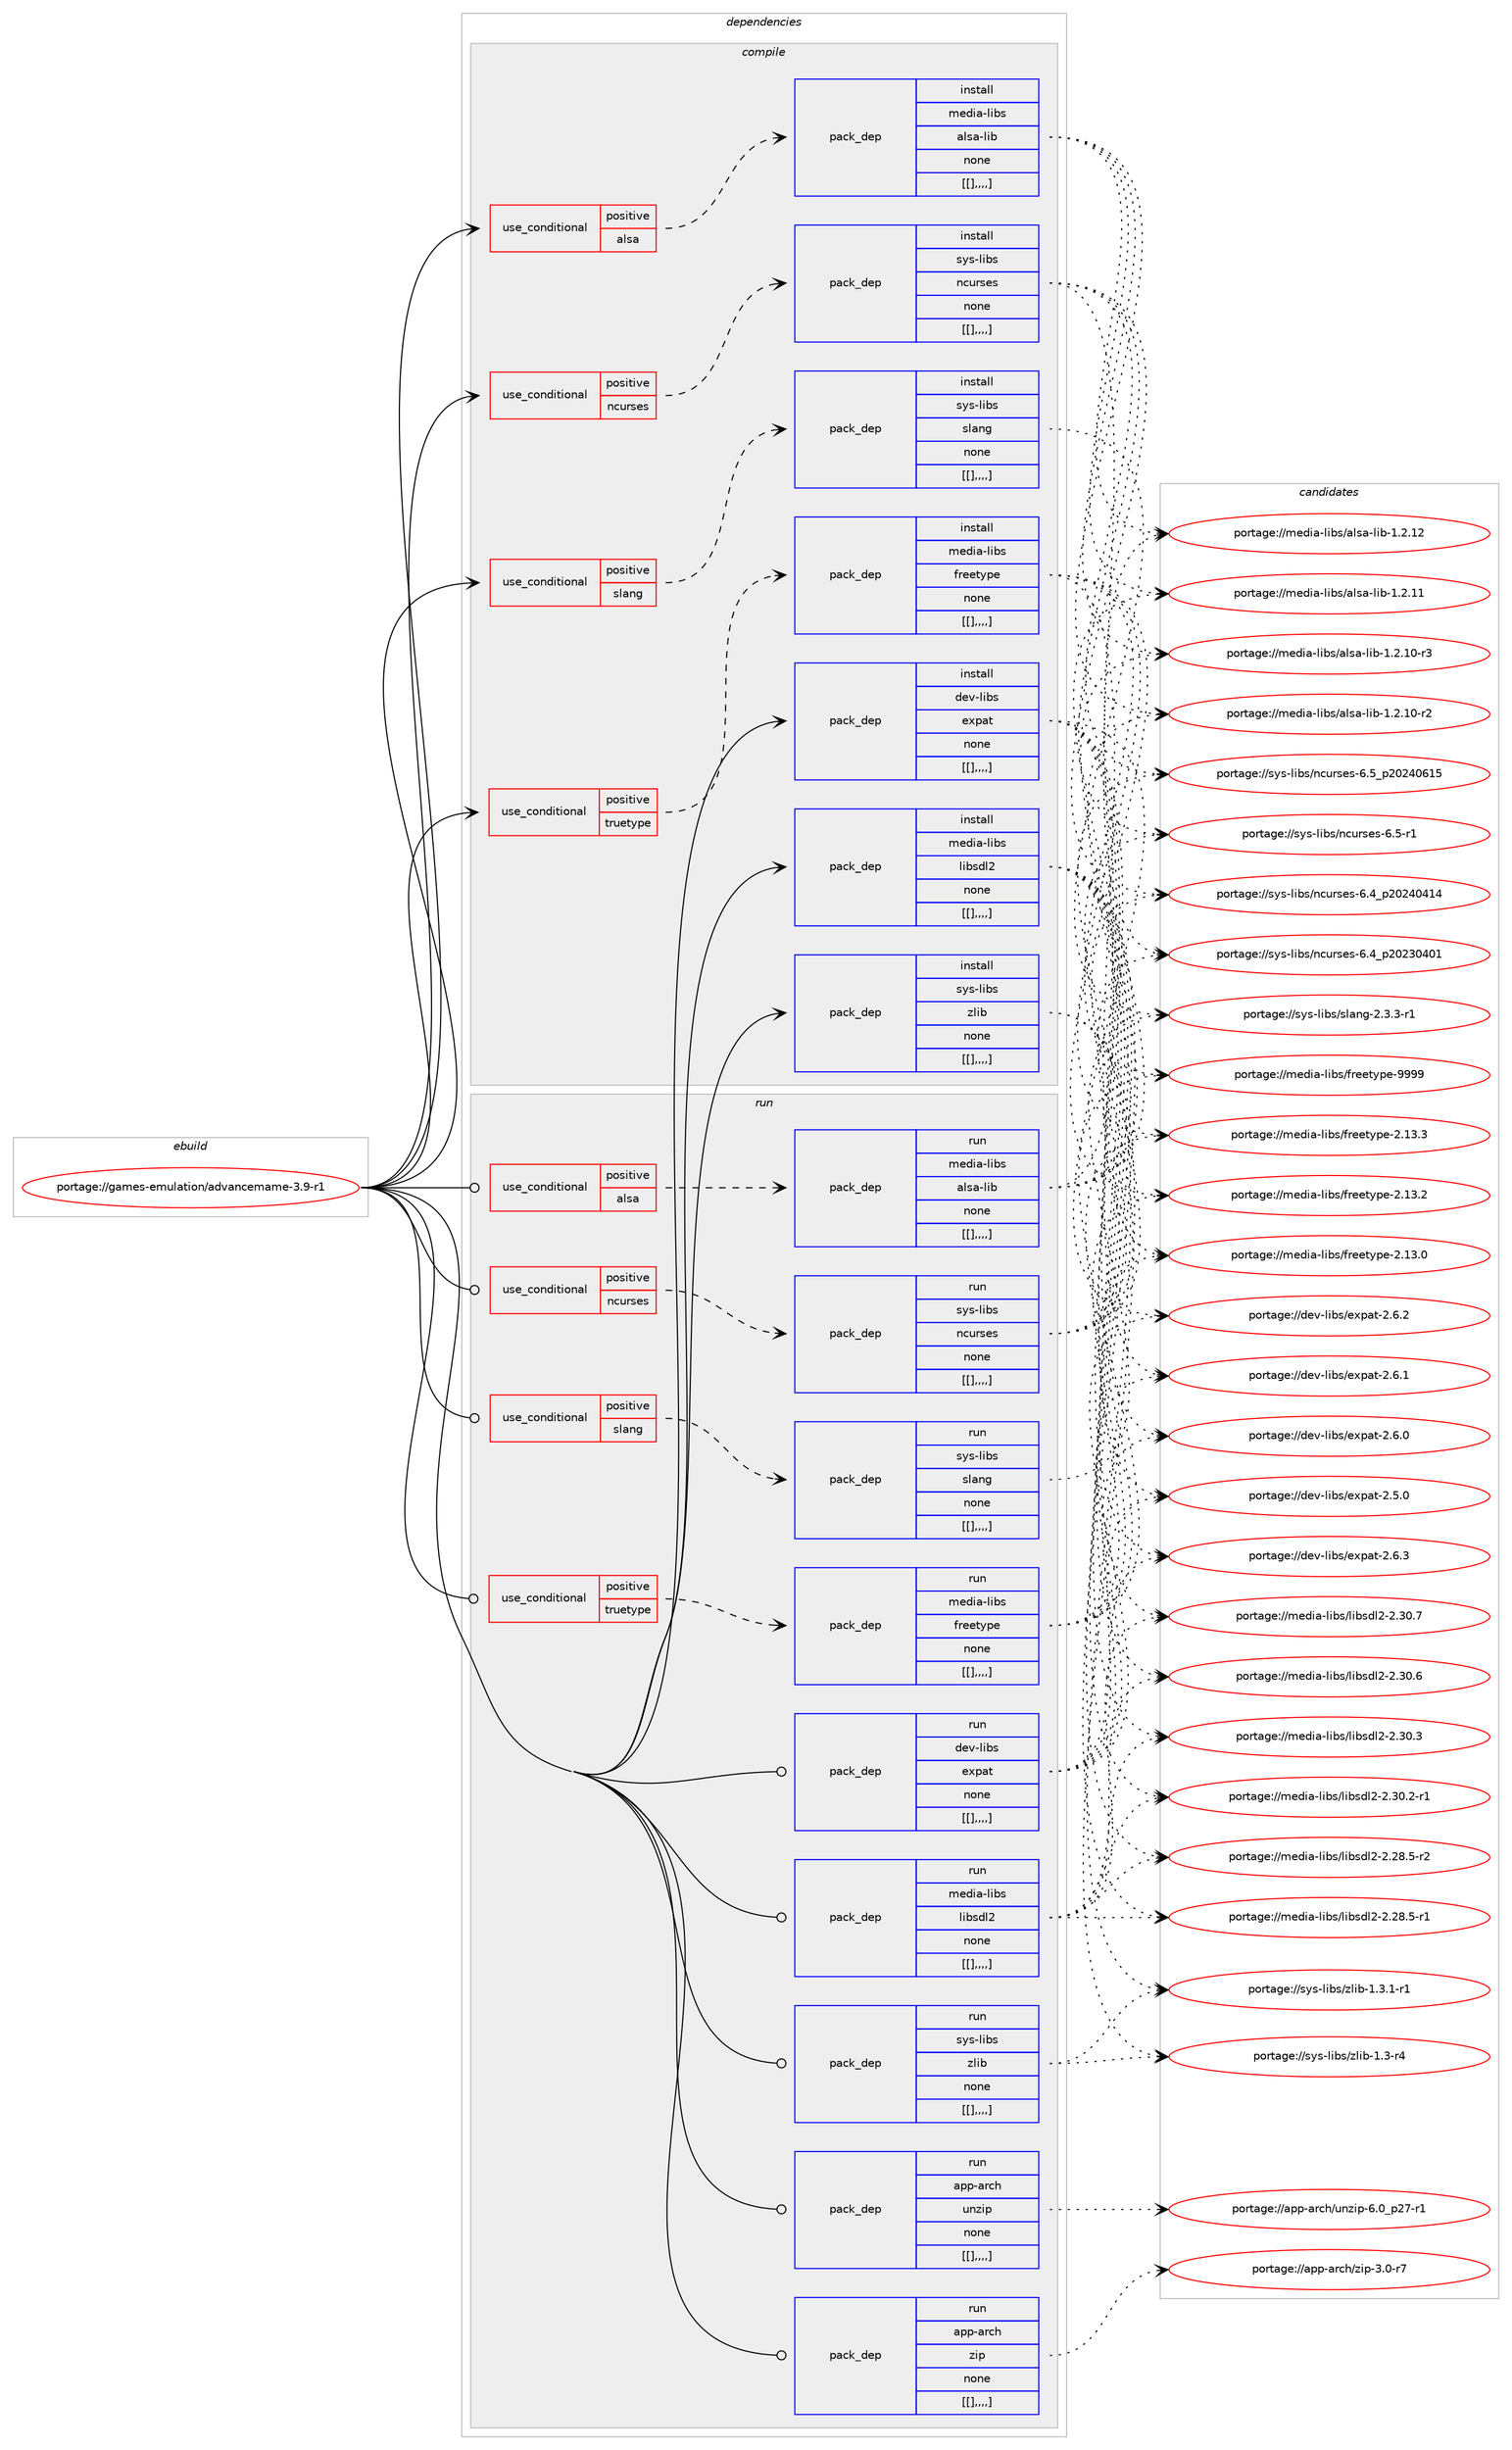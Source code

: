 digraph prolog {

# *************
# Graph options
# *************

newrank=true;
concentrate=true;
compound=true;
graph [rankdir=LR,fontname=Helvetica,fontsize=10,ranksep=1.5];#, ranksep=2.5, nodesep=0.2];
edge  [arrowhead=vee];
node  [fontname=Helvetica,fontsize=10];

# **********
# The ebuild
# **********

subgraph cluster_leftcol {
color=gray;
label=<<i>ebuild</i>>;
id [label="portage://games-emulation/advancemame-3.9-r1", color=red, width=4, href="../games-emulation/advancemame-3.9-r1.svg"];
}

# ****************
# The dependencies
# ****************

subgraph cluster_midcol {
color=gray;
label=<<i>dependencies</i>>;
subgraph cluster_compile {
fillcolor="#eeeeee";
style=filled;
label=<<i>compile</i>>;
subgraph cond65573 {
dependency231082 [label=<<TABLE BORDER="0" CELLBORDER="1" CELLSPACING="0" CELLPADDING="4"><TR><TD ROWSPAN="3" CELLPADDING="10">use_conditional</TD></TR><TR><TD>positive</TD></TR><TR><TD>alsa</TD></TR></TABLE>>, shape=none, color=red];
subgraph pack164024 {
dependency231083 [label=<<TABLE BORDER="0" CELLBORDER="1" CELLSPACING="0" CELLPADDING="4" WIDTH="220"><TR><TD ROWSPAN="6" CELLPADDING="30">pack_dep</TD></TR><TR><TD WIDTH="110">install</TD></TR><TR><TD>media-libs</TD></TR><TR><TD>alsa-lib</TD></TR><TR><TD>none</TD></TR><TR><TD>[[],,,,]</TD></TR></TABLE>>, shape=none, color=blue];
}
dependency231082:e -> dependency231083:w [weight=20,style="dashed",arrowhead="vee"];
}
id:e -> dependency231082:w [weight=20,style="solid",arrowhead="vee"];
subgraph cond65574 {
dependency231084 [label=<<TABLE BORDER="0" CELLBORDER="1" CELLSPACING="0" CELLPADDING="4"><TR><TD ROWSPAN="3" CELLPADDING="10">use_conditional</TD></TR><TR><TD>positive</TD></TR><TR><TD>ncurses</TD></TR></TABLE>>, shape=none, color=red];
subgraph pack164025 {
dependency231085 [label=<<TABLE BORDER="0" CELLBORDER="1" CELLSPACING="0" CELLPADDING="4" WIDTH="220"><TR><TD ROWSPAN="6" CELLPADDING="30">pack_dep</TD></TR><TR><TD WIDTH="110">install</TD></TR><TR><TD>sys-libs</TD></TR><TR><TD>ncurses</TD></TR><TR><TD>none</TD></TR><TR><TD>[[],,,,]</TD></TR></TABLE>>, shape=none, color=blue];
}
dependency231084:e -> dependency231085:w [weight=20,style="dashed",arrowhead="vee"];
}
id:e -> dependency231084:w [weight=20,style="solid",arrowhead="vee"];
subgraph cond65575 {
dependency231086 [label=<<TABLE BORDER="0" CELLBORDER="1" CELLSPACING="0" CELLPADDING="4"><TR><TD ROWSPAN="3" CELLPADDING="10">use_conditional</TD></TR><TR><TD>positive</TD></TR><TR><TD>slang</TD></TR></TABLE>>, shape=none, color=red];
subgraph pack164026 {
dependency231087 [label=<<TABLE BORDER="0" CELLBORDER="1" CELLSPACING="0" CELLPADDING="4" WIDTH="220"><TR><TD ROWSPAN="6" CELLPADDING="30">pack_dep</TD></TR><TR><TD WIDTH="110">install</TD></TR><TR><TD>sys-libs</TD></TR><TR><TD>slang</TD></TR><TR><TD>none</TD></TR><TR><TD>[[],,,,]</TD></TR></TABLE>>, shape=none, color=blue];
}
dependency231086:e -> dependency231087:w [weight=20,style="dashed",arrowhead="vee"];
}
id:e -> dependency231086:w [weight=20,style="solid",arrowhead="vee"];
subgraph cond65576 {
dependency231088 [label=<<TABLE BORDER="0" CELLBORDER="1" CELLSPACING="0" CELLPADDING="4"><TR><TD ROWSPAN="3" CELLPADDING="10">use_conditional</TD></TR><TR><TD>positive</TD></TR><TR><TD>truetype</TD></TR></TABLE>>, shape=none, color=red];
subgraph pack164027 {
dependency231089 [label=<<TABLE BORDER="0" CELLBORDER="1" CELLSPACING="0" CELLPADDING="4" WIDTH="220"><TR><TD ROWSPAN="6" CELLPADDING="30">pack_dep</TD></TR><TR><TD WIDTH="110">install</TD></TR><TR><TD>media-libs</TD></TR><TR><TD>freetype</TD></TR><TR><TD>none</TD></TR><TR><TD>[[],,,,]</TD></TR></TABLE>>, shape=none, color=blue];
}
dependency231088:e -> dependency231089:w [weight=20,style="dashed",arrowhead="vee"];
}
id:e -> dependency231088:w [weight=20,style="solid",arrowhead="vee"];
subgraph pack164028 {
dependency231090 [label=<<TABLE BORDER="0" CELLBORDER="1" CELLSPACING="0" CELLPADDING="4" WIDTH="220"><TR><TD ROWSPAN="6" CELLPADDING="30">pack_dep</TD></TR><TR><TD WIDTH="110">install</TD></TR><TR><TD>dev-libs</TD></TR><TR><TD>expat</TD></TR><TR><TD>none</TD></TR><TR><TD>[[],,,,]</TD></TR></TABLE>>, shape=none, color=blue];
}
id:e -> dependency231090:w [weight=20,style="solid",arrowhead="vee"];
subgraph pack164029 {
dependency231091 [label=<<TABLE BORDER="0" CELLBORDER="1" CELLSPACING="0" CELLPADDING="4" WIDTH="220"><TR><TD ROWSPAN="6" CELLPADDING="30">pack_dep</TD></TR><TR><TD WIDTH="110">install</TD></TR><TR><TD>media-libs</TD></TR><TR><TD>libsdl2</TD></TR><TR><TD>none</TD></TR><TR><TD>[[],,,,]</TD></TR></TABLE>>, shape=none, color=blue];
}
id:e -> dependency231091:w [weight=20,style="solid",arrowhead="vee"];
subgraph pack164030 {
dependency231092 [label=<<TABLE BORDER="0" CELLBORDER="1" CELLSPACING="0" CELLPADDING="4" WIDTH="220"><TR><TD ROWSPAN="6" CELLPADDING="30">pack_dep</TD></TR><TR><TD WIDTH="110">install</TD></TR><TR><TD>sys-libs</TD></TR><TR><TD>zlib</TD></TR><TR><TD>none</TD></TR><TR><TD>[[],,,,]</TD></TR></TABLE>>, shape=none, color=blue];
}
id:e -> dependency231092:w [weight=20,style="solid",arrowhead="vee"];
}
subgraph cluster_compileandrun {
fillcolor="#eeeeee";
style=filled;
label=<<i>compile and run</i>>;
}
subgraph cluster_run {
fillcolor="#eeeeee";
style=filled;
label=<<i>run</i>>;
subgraph cond65577 {
dependency231093 [label=<<TABLE BORDER="0" CELLBORDER="1" CELLSPACING="0" CELLPADDING="4"><TR><TD ROWSPAN="3" CELLPADDING="10">use_conditional</TD></TR><TR><TD>positive</TD></TR><TR><TD>alsa</TD></TR></TABLE>>, shape=none, color=red];
subgraph pack164031 {
dependency231094 [label=<<TABLE BORDER="0" CELLBORDER="1" CELLSPACING="0" CELLPADDING="4" WIDTH="220"><TR><TD ROWSPAN="6" CELLPADDING="30">pack_dep</TD></TR><TR><TD WIDTH="110">run</TD></TR><TR><TD>media-libs</TD></TR><TR><TD>alsa-lib</TD></TR><TR><TD>none</TD></TR><TR><TD>[[],,,,]</TD></TR></TABLE>>, shape=none, color=blue];
}
dependency231093:e -> dependency231094:w [weight=20,style="dashed",arrowhead="vee"];
}
id:e -> dependency231093:w [weight=20,style="solid",arrowhead="odot"];
subgraph cond65578 {
dependency231095 [label=<<TABLE BORDER="0" CELLBORDER="1" CELLSPACING="0" CELLPADDING="4"><TR><TD ROWSPAN="3" CELLPADDING="10">use_conditional</TD></TR><TR><TD>positive</TD></TR><TR><TD>ncurses</TD></TR></TABLE>>, shape=none, color=red];
subgraph pack164032 {
dependency231096 [label=<<TABLE BORDER="0" CELLBORDER="1" CELLSPACING="0" CELLPADDING="4" WIDTH="220"><TR><TD ROWSPAN="6" CELLPADDING="30">pack_dep</TD></TR><TR><TD WIDTH="110">run</TD></TR><TR><TD>sys-libs</TD></TR><TR><TD>ncurses</TD></TR><TR><TD>none</TD></TR><TR><TD>[[],,,,]</TD></TR></TABLE>>, shape=none, color=blue];
}
dependency231095:e -> dependency231096:w [weight=20,style="dashed",arrowhead="vee"];
}
id:e -> dependency231095:w [weight=20,style="solid",arrowhead="odot"];
subgraph cond65579 {
dependency231097 [label=<<TABLE BORDER="0" CELLBORDER="1" CELLSPACING="0" CELLPADDING="4"><TR><TD ROWSPAN="3" CELLPADDING="10">use_conditional</TD></TR><TR><TD>positive</TD></TR><TR><TD>slang</TD></TR></TABLE>>, shape=none, color=red];
subgraph pack164033 {
dependency231098 [label=<<TABLE BORDER="0" CELLBORDER="1" CELLSPACING="0" CELLPADDING="4" WIDTH="220"><TR><TD ROWSPAN="6" CELLPADDING="30">pack_dep</TD></TR><TR><TD WIDTH="110">run</TD></TR><TR><TD>sys-libs</TD></TR><TR><TD>slang</TD></TR><TR><TD>none</TD></TR><TR><TD>[[],,,,]</TD></TR></TABLE>>, shape=none, color=blue];
}
dependency231097:e -> dependency231098:w [weight=20,style="dashed",arrowhead="vee"];
}
id:e -> dependency231097:w [weight=20,style="solid",arrowhead="odot"];
subgraph cond65580 {
dependency231099 [label=<<TABLE BORDER="0" CELLBORDER="1" CELLSPACING="0" CELLPADDING="4"><TR><TD ROWSPAN="3" CELLPADDING="10">use_conditional</TD></TR><TR><TD>positive</TD></TR><TR><TD>truetype</TD></TR></TABLE>>, shape=none, color=red];
subgraph pack164034 {
dependency231100 [label=<<TABLE BORDER="0" CELLBORDER="1" CELLSPACING="0" CELLPADDING="4" WIDTH="220"><TR><TD ROWSPAN="6" CELLPADDING="30">pack_dep</TD></TR><TR><TD WIDTH="110">run</TD></TR><TR><TD>media-libs</TD></TR><TR><TD>freetype</TD></TR><TR><TD>none</TD></TR><TR><TD>[[],,,,]</TD></TR></TABLE>>, shape=none, color=blue];
}
dependency231099:e -> dependency231100:w [weight=20,style="dashed",arrowhead="vee"];
}
id:e -> dependency231099:w [weight=20,style="solid",arrowhead="odot"];
subgraph pack164035 {
dependency231101 [label=<<TABLE BORDER="0" CELLBORDER="1" CELLSPACING="0" CELLPADDING="4" WIDTH="220"><TR><TD ROWSPAN="6" CELLPADDING="30">pack_dep</TD></TR><TR><TD WIDTH="110">run</TD></TR><TR><TD>app-arch</TD></TR><TR><TD>unzip</TD></TR><TR><TD>none</TD></TR><TR><TD>[[],,,,]</TD></TR></TABLE>>, shape=none, color=blue];
}
id:e -> dependency231101:w [weight=20,style="solid",arrowhead="odot"];
subgraph pack164036 {
dependency231102 [label=<<TABLE BORDER="0" CELLBORDER="1" CELLSPACING="0" CELLPADDING="4" WIDTH="220"><TR><TD ROWSPAN="6" CELLPADDING="30">pack_dep</TD></TR><TR><TD WIDTH="110">run</TD></TR><TR><TD>app-arch</TD></TR><TR><TD>zip</TD></TR><TR><TD>none</TD></TR><TR><TD>[[],,,,]</TD></TR></TABLE>>, shape=none, color=blue];
}
id:e -> dependency231102:w [weight=20,style="solid",arrowhead="odot"];
subgraph pack164037 {
dependency231103 [label=<<TABLE BORDER="0" CELLBORDER="1" CELLSPACING="0" CELLPADDING="4" WIDTH="220"><TR><TD ROWSPAN="6" CELLPADDING="30">pack_dep</TD></TR><TR><TD WIDTH="110">run</TD></TR><TR><TD>dev-libs</TD></TR><TR><TD>expat</TD></TR><TR><TD>none</TD></TR><TR><TD>[[],,,,]</TD></TR></TABLE>>, shape=none, color=blue];
}
id:e -> dependency231103:w [weight=20,style="solid",arrowhead="odot"];
subgraph pack164038 {
dependency231104 [label=<<TABLE BORDER="0" CELLBORDER="1" CELLSPACING="0" CELLPADDING="4" WIDTH="220"><TR><TD ROWSPAN="6" CELLPADDING="30">pack_dep</TD></TR><TR><TD WIDTH="110">run</TD></TR><TR><TD>media-libs</TD></TR><TR><TD>libsdl2</TD></TR><TR><TD>none</TD></TR><TR><TD>[[],,,,]</TD></TR></TABLE>>, shape=none, color=blue];
}
id:e -> dependency231104:w [weight=20,style="solid",arrowhead="odot"];
subgraph pack164039 {
dependency231105 [label=<<TABLE BORDER="0" CELLBORDER="1" CELLSPACING="0" CELLPADDING="4" WIDTH="220"><TR><TD ROWSPAN="6" CELLPADDING="30">pack_dep</TD></TR><TR><TD WIDTH="110">run</TD></TR><TR><TD>sys-libs</TD></TR><TR><TD>zlib</TD></TR><TR><TD>none</TD></TR><TR><TD>[[],,,,]</TD></TR></TABLE>>, shape=none, color=blue];
}
id:e -> dependency231105:w [weight=20,style="solid",arrowhead="odot"];
}
}

# **************
# The candidates
# **************

subgraph cluster_choices {
rank=same;
color=gray;
label=<<i>candidates</i>>;

subgraph choice164024 {
color=black;
nodesep=1;
choice109101100105974510810598115479710811597451081059845494650464950 [label="portage://media-libs/alsa-lib-1.2.12", color=red, width=4,href="../media-libs/alsa-lib-1.2.12.svg"];
choice109101100105974510810598115479710811597451081059845494650464949 [label="portage://media-libs/alsa-lib-1.2.11", color=red, width=4,href="../media-libs/alsa-lib-1.2.11.svg"];
choice1091011001059745108105981154797108115974510810598454946504649484511451 [label="portage://media-libs/alsa-lib-1.2.10-r3", color=red, width=4,href="../media-libs/alsa-lib-1.2.10-r3.svg"];
choice1091011001059745108105981154797108115974510810598454946504649484511450 [label="portage://media-libs/alsa-lib-1.2.10-r2", color=red, width=4,href="../media-libs/alsa-lib-1.2.10-r2.svg"];
dependency231083:e -> choice109101100105974510810598115479710811597451081059845494650464950:w [style=dotted,weight="100"];
dependency231083:e -> choice109101100105974510810598115479710811597451081059845494650464949:w [style=dotted,weight="100"];
dependency231083:e -> choice1091011001059745108105981154797108115974510810598454946504649484511451:w [style=dotted,weight="100"];
dependency231083:e -> choice1091011001059745108105981154797108115974510810598454946504649484511450:w [style=dotted,weight="100"];
}
subgraph choice164025 {
color=black;
nodesep=1;
choice1151211154510810598115471109911711411510111545544653951125048505248544953 [label="portage://sys-libs/ncurses-6.5_p20240615", color=red, width=4,href="../sys-libs/ncurses-6.5_p20240615.svg"];
choice11512111545108105981154711099117114115101115455446534511449 [label="portage://sys-libs/ncurses-6.5-r1", color=red, width=4,href="../sys-libs/ncurses-6.5-r1.svg"];
choice1151211154510810598115471109911711411510111545544652951125048505248524952 [label="portage://sys-libs/ncurses-6.4_p20240414", color=red, width=4,href="../sys-libs/ncurses-6.4_p20240414.svg"];
choice1151211154510810598115471109911711411510111545544652951125048505148524849 [label="portage://sys-libs/ncurses-6.4_p20230401", color=red, width=4,href="../sys-libs/ncurses-6.4_p20230401.svg"];
dependency231085:e -> choice1151211154510810598115471109911711411510111545544653951125048505248544953:w [style=dotted,weight="100"];
dependency231085:e -> choice11512111545108105981154711099117114115101115455446534511449:w [style=dotted,weight="100"];
dependency231085:e -> choice1151211154510810598115471109911711411510111545544652951125048505248524952:w [style=dotted,weight="100"];
dependency231085:e -> choice1151211154510810598115471109911711411510111545544652951125048505148524849:w [style=dotted,weight="100"];
}
subgraph choice164026 {
color=black;
nodesep=1;
choice115121115451081059811547115108971101034550465146514511449 [label="portage://sys-libs/slang-2.3.3-r1", color=red, width=4,href="../sys-libs/slang-2.3.3-r1.svg"];
dependency231087:e -> choice115121115451081059811547115108971101034550465146514511449:w [style=dotted,weight="100"];
}
subgraph choice164027 {
color=black;
nodesep=1;
choice109101100105974510810598115471021141011011161211121014557575757 [label="portage://media-libs/freetype-9999", color=red, width=4,href="../media-libs/freetype-9999.svg"];
choice1091011001059745108105981154710211410110111612111210145504649514651 [label="portage://media-libs/freetype-2.13.3", color=red, width=4,href="../media-libs/freetype-2.13.3.svg"];
choice1091011001059745108105981154710211410110111612111210145504649514650 [label="portage://media-libs/freetype-2.13.2", color=red, width=4,href="../media-libs/freetype-2.13.2.svg"];
choice1091011001059745108105981154710211410110111612111210145504649514648 [label="portage://media-libs/freetype-2.13.0", color=red, width=4,href="../media-libs/freetype-2.13.0.svg"];
dependency231089:e -> choice109101100105974510810598115471021141011011161211121014557575757:w [style=dotted,weight="100"];
dependency231089:e -> choice1091011001059745108105981154710211410110111612111210145504649514651:w [style=dotted,weight="100"];
dependency231089:e -> choice1091011001059745108105981154710211410110111612111210145504649514650:w [style=dotted,weight="100"];
dependency231089:e -> choice1091011001059745108105981154710211410110111612111210145504649514648:w [style=dotted,weight="100"];
}
subgraph choice164028 {
color=black;
nodesep=1;
choice10010111845108105981154710112011297116455046544651 [label="portage://dev-libs/expat-2.6.3", color=red, width=4,href="../dev-libs/expat-2.6.3.svg"];
choice10010111845108105981154710112011297116455046544650 [label="portage://dev-libs/expat-2.6.2", color=red, width=4,href="../dev-libs/expat-2.6.2.svg"];
choice10010111845108105981154710112011297116455046544649 [label="portage://dev-libs/expat-2.6.1", color=red, width=4,href="../dev-libs/expat-2.6.1.svg"];
choice10010111845108105981154710112011297116455046544648 [label="portage://dev-libs/expat-2.6.0", color=red, width=4,href="../dev-libs/expat-2.6.0.svg"];
choice10010111845108105981154710112011297116455046534648 [label="portage://dev-libs/expat-2.5.0", color=red, width=4,href="../dev-libs/expat-2.5.0.svg"];
dependency231090:e -> choice10010111845108105981154710112011297116455046544651:w [style=dotted,weight="100"];
dependency231090:e -> choice10010111845108105981154710112011297116455046544650:w [style=dotted,weight="100"];
dependency231090:e -> choice10010111845108105981154710112011297116455046544649:w [style=dotted,weight="100"];
dependency231090:e -> choice10010111845108105981154710112011297116455046544648:w [style=dotted,weight="100"];
dependency231090:e -> choice10010111845108105981154710112011297116455046534648:w [style=dotted,weight="100"];
}
subgraph choice164029 {
color=black;
nodesep=1;
choice10910110010597451081059811547108105981151001085045504651484655 [label="portage://media-libs/libsdl2-2.30.7", color=red, width=4,href="../media-libs/libsdl2-2.30.7.svg"];
choice10910110010597451081059811547108105981151001085045504651484654 [label="portage://media-libs/libsdl2-2.30.6", color=red, width=4,href="../media-libs/libsdl2-2.30.6.svg"];
choice10910110010597451081059811547108105981151001085045504651484651 [label="portage://media-libs/libsdl2-2.30.3", color=red, width=4,href="../media-libs/libsdl2-2.30.3.svg"];
choice109101100105974510810598115471081059811510010850455046514846504511449 [label="portage://media-libs/libsdl2-2.30.2-r1", color=red, width=4,href="../media-libs/libsdl2-2.30.2-r1.svg"];
choice109101100105974510810598115471081059811510010850455046505646534511450 [label="portage://media-libs/libsdl2-2.28.5-r2", color=red, width=4,href="../media-libs/libsdl2-2.28.5-r2.svg"];
choice109101100105974510810598115471081059811510010850455046505646534511449 [label="portage://media-libs/libsdl2-2.28.5-r1", color=red, width=4,href="../media-libs/libsdl2-2.28.5-r1.svg"];
dependency231091:e -> choice10910110010597451081059811547108105981151001085045504651484655:w [style=dotted,weight="100"];
dependency231091:e -> choice10910110010597451081059811547108105981151001085045504651484654:w [style=dotted,weight="100"];
dependency231091:e -> choice10910110010597451081059811547108105981151001085045504651484651:w [style=dotted,weight="100"];
dependency231091:e -> choice109101100105974510810598115471081059811510010850455046514846504511449:w [style=dotted,weight="100"];
dependency231091:e -> choice109101100105974510810598115471081059811510010850455046505646534511450:w [style=dotted,weight="100"];
dependency231091:e -> choice109101100105974510810598115471081059811510010850455046505646534511449:w [style=dotted,weight="100"];
}
subgraph choice164030 {
color=black;
nodesep=1;
choice115121115451081059811547122108105984549465146494511449 [label="portage://sys-libs/zlib-1.3.1-r1", color=red, width=4,href="../sys-libs/zlib-1.3.1-r1.svg"];
choice11512111545108105981154712210810598454946514511452 [label="portage://sys-libs/zlib-1.3-r4", color=red, width=4,href="../sys-libs/zlib-1.3-r4.svg"];
dependency231092:e -> choice115121115451081059811547122108105984549465146494511449:w [style=dotted,weight="100"];
dependency231092:e -> choice11512111545108105981154712210810598454946514511452:w [style=dotted,weight="100"];
}
subgraph choice164031 {
color=black;
nodesep=1;
choice109101100105974510810598115479710811597451081059845494650464950 [label="portage://media-libs/alsa-lib-1.2.12", color=red, width=4,href="../media-libs/alsa-lib-1.2.12.svg"];
choice109101100105974510810598115479710811597451081059845494650464949 [label="portage://media-libs/alsa-lib-1.2.11", color=red, width=4,href="../media-libs/alsa-lib-1.2.11.svg"];
choice1091011001059745108105981154797108115974510810598454946504649484511451 [label="portage://media-libs/alsa-lib-1.2.10-r3", color=red, width=4,href="../media-libs/alsa-lib-1.2.10-r3.svg"];
choice1091011001059745108105981154797108115974510810598454946504649484511450 [label="portage://media-libs/alsa-lib-1.2.10-r2", color=red, width=4,href="../media-libs/alsa-lib-1.2.10-r2.svg"];
dependency231094:e -> choice109101100105974510810598115479710811597451081059845494650464950:w [style=dotted,weight="100"];
dependency231094:e -> choice109101100105974510810598115479710811597451081059845494650464949:w [style=dotted,weight="100"];
dependency231094:e -> choice1091011001059745108105981154797108115974510810598454946504649484511451:w [style=dotted,weight="100"];
dependency231094:e -> choice1091011001059745108105981154797108115974510810598454946504649484511450:w [style=dotted,weight="100"];
}
subgraph choice164032 {
color=black;
nodesep=1;
choice1151211154510810598115471109911711411510111545544653951125048505248544953 [label="portage://sys-libs/ncurses-6.5_p20240615", color=red, width=4,href="../sys-libs/ncurses-6.5_p20240615.svg"];
choice11512111545108105981154711099117114115101115455446534511449 [label="portage://sys-libs/ncurses-6.5-r1", color=red, width=4,href="../sys-libs/ncurses-6.5-r1.svg"];
choice1151211154510810598115471109911711411510111545544652951125048505248524952 [label="portage://sys-libs/ncurses-6.4_p20240414", color=red, width=4,href="../sys-libs/ncurses-6.4_p20240414.svg"];
choice1151211154510810598115471109911711411510111545544652951125048505148524849 [label="portage://sys-libs/ncurses-6.4_p20230401", color=red, width=4,href="../sys-libs/ncurses-6.4_p20230401.svg"];
dependency231096:e -> choice1151211154510810598115471109911711411510111545544653951125048505248544953:w [style=dotted,weight="100"];
dependency231096:e -> choice11512111545108105981154711099117114115101115455446534511449:w [style=dotted,weight="100"];
dependency231096:e -> choice1151211154510810598115471109911711411510111545544652951125048505248524952:w [style=dotted,weight="100"];
dependency231096:e -> choice1151211154510810598115471109911711411510111545544652951125048505148524849:w [style=dotted,weight="100"];
}
subgraph choice164033 {
color=black;
nodesep=1;
choice115121115451081059811547115108971101034550465146514511449 [label="portage://sys-libs/slang-2.3.3-r1", color=red, width=4,href="../sys-libs/slang-2.3.3-r1.svg"];
dependency231098:e -> choice115121115451081059811547115108971101034550465146514511449:w [style=dotted,weight="100"];
}
subgraph choice164034 {
color=black;
nodesep=1;
choice109101100105974510810598115471021141011011161211121014557575757 [label="portage://media-libs/freetype-9999", color=red, width=4,href="../media-libs/freetype-9999.svg"];
choice1091011001059745108105981154710211410110111612111210145504649514651 [label="portage://media-libs/freetype-2.13.3", color=red, width=4,href="../media-libs/freetype-2.13.3.svg"];
choice1091011001059745108105981154710211410110111612111210145504649514650 [label="portage://media-libs/freetype-2.13.2", color=red, width=4,href="../media-libs/freetype-2.13.2.svg"];
choice1091011001059745108105981154710211410110111612111210145504649514648 [label="portage://media-libs/freetype-2.13.0", color=red, width=4,href="../media-libs/freetype-2.13.0.svg"];
dependency231100:e -> choice109101100105974510810598115471021141011011161211121014557575757:w [style=dotted,weight="100"];
dependency231100:e -> choice1091011001059745108105981154710211410110111612111210145504649514651:w [style=dotted,weight="100"];
dependency231100:e -> choice1091011001059745108105981154710211410110111612111210145504649514650:w [style=dotted,weight="100"];
dependency231100:e -> choice1091011001059745108105981154710211410110111612111210145504649514648:w [style=dotted,weight="100"];
}
subgraph choice164035 {
color=black;
nodesep=1;
choice9711211245971149910447117110122105112455446489511250554511449 [label="portage://app-arch/unzip-6.0_p27-r1", color=red, width=4,href="../app-arch/unzip-6.0_p27-r1.svg"];
dependency231101:e -> choice9711211245971149910447117110122105112455446489511250554511449:w [style=dotted,weight="100"];
}
subgraph choice164036 {
color=black;
nodesep=1;
choice9711211245971149910447122105112455146484511455 [label="portage://app-arch/zip-3.0-r7", color=red, width=4,href="../app-arch/zip-3.0-r7.svg"];
dependency231102:e -> choice9711211245971149910447122105112455146484511455:w [style=dotted,weight="100"];
}
subgraph choice164037 {
color=black;
nodesep=1;
choice10010111845108105981154710112011297116455046544651 [label="portage://dev-libs/expat-2.6.3", color=red, width=4,href="../dev-libs/expat-2.6.3.svg"];
choice10010111845108105981154710112011297116455046544650 [label="portage://dev-libs/expat-2.6.2", color=red, width=4,href="../dev-libs/expat-2.6.2.svg"];
choice10010111845108105981154710112011297116455046544649 [label="portage://dev-libs/expat-2.6.1", color=red, width=4,href="../dev-libs/expat-2.6.1.svg"];
choice10010111845108105981154710112011297116455046544648 [label="portage://dev-libs/expat-2.6.0", color=red, width=4,href="../dev-libs/expat-2.6.0.svg"];
choice10010111845108105981154710112011297116455046534648 [label="portage://dev-libs/expat-2.5.0", color=red, width=4,href="../dev-libs/expat-2.5.0.svg"];
dependency231103:e -> choice10010111845108105981154710112011297116455046544651:w [style=dotted,weight="100"];
dependency231103:e -> choice10010111845108105981154710112011297116455046544650:w [style=dotted,weight="100"];
dependency231103:e -> choice10010111845108105981154710112011297116455046544649:w [style=dotted,weight="100"];
dependency231103:e -> choice10010111845108105981154710112011297116455046544648:w [style=dotted,weight="100"];
dependency231103:e -> choice10010111845108105981154710112011297116455046534648:w [style=dotted,weight="100"];
}
subgraph choice164038 {
color=black;
nodesep=1;
choice10910110010597451081059811547108105981151001085045504651484655 [label="portage://media-libs/libsdl2-2.30.7", color=red, width=4,href="../media-libs/libsdl2-2.30.7.svg"];
choice10910110010597451081059811547108105981151001085045504651484654 [label="portage://media-libs/libsdl2-2.30.6", color=red, width=4,href="../media-libs/libsdl2-2.30.6.svg"];
choice10910110010597451081059811547108105981151001085045504651484651 [label="portage://media-libs/libsdl2-2.30.3", color=red, width=4,href="../media-libs/libsdl2-2.30.3.svg"];
choice109101100105974510810598115471081059811510010850455046514846504511449 [label="portage://media-libs/libsdl2-2.30.2-r1", color=red, width=4,href="../media-libs/libsdl2-2.30.2-r1.svg"];
choice109101100105974510810598115471081059811510010850455046505646534511450 [label="portage://media-libs/libsdl2-2.28.5-r2", color=red, width=4,href="../media-libs/libsdl2-2.28.5-r2.svg"];
choice109101100105974510810598115471081059811510010850455046505646534511449 [label="portage://media-libs/libsdl2-2.28.5-r1", color=red, width=4,href="../media-libs/libsdl2-2.28.5-r1.svg"];
dependency231104:e -> choice10910110010597451081059811547108105981151001085045504651484655:w [style=dotted,weight="100"];
dependency231104:e -> choice10910110010597451081059811547108105981151001085045504651484654:w [style=dotted,weight="100"];
dependency231104:e -> choice10910110010597451081059811547108105981151001085045504651484651:w [style=dotted,weight="100"];
dependency231104:e -> choice109101100105974510810598115471081059811510010850455046514846504511449:w [style=dotted,weight="100"];
dependency231104:e -> choice109101100105974510810598115471081059811510010850455046505646534511450:w [style=dotted,weight="100"];
dependency231104:e -> choice109101100105974510810598115471081059811510010850455046505646534511449:w [style=dotted,weight="100"];
}
subgraph choice164039 {
color=black;
nodesep=1;
choice115121115451081059811547122108105984549465146494511449 [label="portage://sys-libs/zlib-1.3.1-r1", color=red, width=4,href="../sys-libs/zlib-1.3.1-r1.svg"];
choice11512111545108105981154712210810598454946514511452 [label="portage://sys-libs/zlib-1.3-r4", color=red, width=4,href="../sys-libs/zlib-1.3-r4.svg"];
dependency231105:e -> choice115121115451081059811547122108105984549465146494511449:w [style=dotted,weight="100"];
dependency231105:e -> choice11512111545108105981154712210810598454946514511452:w [style=dotted,weight="100"];
}
}

}
